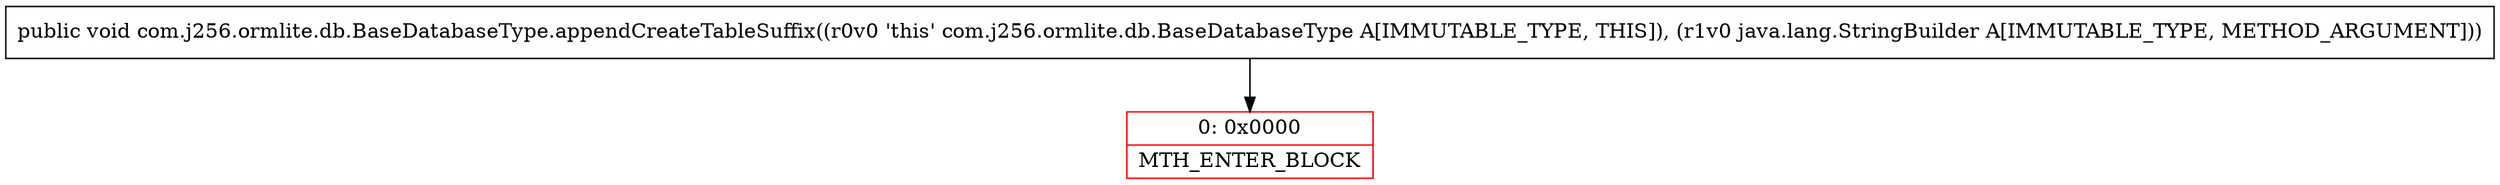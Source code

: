 digraph "CFG forcom.j256.ormlite.db.BaseDatabaseType.appendCreateTableSuffix(Ljava\/lang\/StringBuilder;)V" {
subgraph cluster_Region_752129592 {
label = "R(0)";
node [shape=record,color=blue];
}
Node_0 [shape=record,color=red,label="{0\:\ 0x0000|MTH_ENTER_BLOCK\l}"];
MethodNode[shape=record,label="{public void com.j256.ormlite.db.BaseDatabaseType.appendCreateTableSuffix((r0v0 'this' com.j256.ormlite.db.BaseDatabaseType A[IMMUTABLE_TYPE, THIS]), (r1v0 java.lang.StringBuilder A[IMMUTABLE_TYPE, METHOD_ARGUMENT])) }"];
MethodNode -> Node_0;
}

